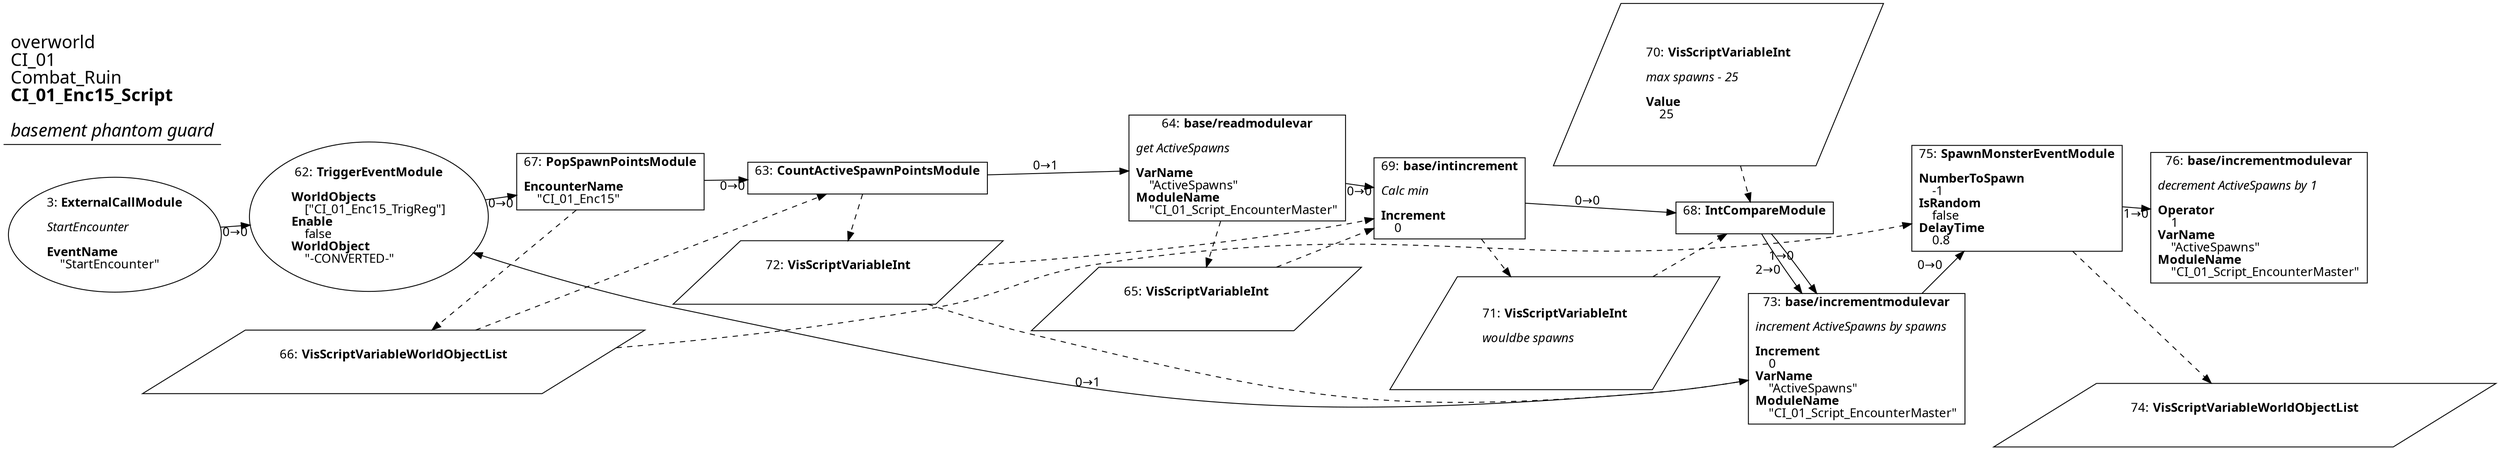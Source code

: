 digraph {
    layout = fdp;
    overlap = prism;
    sep = "+16";
    splines = spline;

    node [ shape = box ];

    graph [ fontname = "Segoe UI" ];
    node [ fontname = "Segoe UI" ];
    edge [ fontname = "Segoe UI" ];

    3 [ label = <3: <b>ExternalCallModule</b><br/><br/><i>StartEncounter<br align="left"/></i><br align="left"/><b>EventName</b><br align="left"/>    &quot;StartEncounter&quot;<br align="left"/>> ];
    3 [ shape = oval ]
    3 [ pos = "-0.328,0.078!" ];
    3 -> 62 [ label = "0→0" ];

    62 [ label = <62: <b>TriggerEventModule</b><br/><br/><b>WorldObjects</b><br align="left"/>    [&quot;CI_01_Enc15_TrigReg&quot;]<br align="left"/><b>Enable</b><br align="left"/>    false<br align="left"/><b>WorldObject</b><br align="left"/>    &quot;-CONVERTED-&quot;<br align="left"/>> ];
    62 [ shape = oval ]
    62 [ pos = "-0.062000003,0.07700001!" ];
    62 -> 67 [ label = "0→0" ];

    63 [ label = <63: <b>CountActiveSpawnPointsModule</b><br/><br/>> ];
    63 [ pos = "0.51500005,0.079!" ];
    63 -> 64 [ label = "0→1" ];
    66 -> 63 [ style = dashed ];
    63 -> 72 [ style = dashed ];

    64 [ label = <64: <b>base/readmodulevar</b><br/><br/><i>get ActiveSpawns<br align="left"/></i><br align="left"/><b>VarName</b><br align="left"/>    &quot;ActiveSpawns&quot;<br align="left"/><b>ModuleName</b><br align="left"/>    &quot;CI_01_Script_EncounterMaster&quot;<br align="left"/>> ];
    64 [ pos = "0.78700006,0.080000006!" ];
    64 -> 69 [ label = "0→0" ];
    64 -> 65 [ style = dashed ];

    65 [ label = <65: <b>VisScriptVariableInt</b><br/><br/>> ];
    65 [ shape = parallelogram ]
    65 [ pos = "0.78800005,-0.052!" ];

    66 [ label = <66: <b>VisScriptVariableWorldObjectList</b><br/><br/>> ];
    66 [ shape = parallelogram ]
    66 [ pos = "0.24300002,-0.05!" ];

    67 [ label = <67: <b>PopSpawnPointsModule</b><br/><br/><b>EncounterName</b><br align="left"/>    &quot;CI_01_Enc15&quot;<br align="left"/>> ];
    67 [ pos = "0.24200001,0.079!" ];
    67 -> 63 [ label = "0→0" ];
    67 -> 66 [ style = dashed ];

    68 [ label = <68: <b>IntCompareModule</b><br/><br/>> ];
    68 [ pos = "1.2390001,0.080000006!" ];
    68 -> 73 [ label = "1→0" ];
    68 -> 73 [ label = "2→0" ];
    70 -> 68 [ style = dashed ];
    71 -> 68 [ style = dashed ];

    69 [ label = <69: <b>base/intincrement</b><br/><br/><i>Calc min<br align="left"/></i><br align="left"/><b>Increment</b><br align="left"/>    0<br align="left"/>> ];
    69 [ pos = "1.031,0.080000006!" ];
    69 -> 68 [ label = "0→0" ];
    69 -> 71 [ style = dashed ];
    72 -> 69 [ style = dashed ];
    65 -> 69 [ style = dashed ];

    70 [ label = <70: <b>VisScriptVariableInt</b><br/><br/><i>max spawns - 25<br align="left"/></i><br align="left"/><b>Value</b><br align="left"/>    25<br align="left"/>> ];
    70 [ shape = parallelogram ]
    70 [ pos = "1.235,0.13700001!" ];

    71 [ label = <71: <b>VisScriptVariableInt</b><br/><br/><i>wouldbe spawns<br align="left"/></i><br align="left"/>> ];
    71 [ shape = parallelogram ]
    71 [ pos = "1.0350001,-0.066!" ];

    72 [ label = <72: <b>VisScriptVariableInt</b><br/><br/>> ];
    72 [ shape = parallelogram ]
    72 [ pos = "0.52500004,-0.025!" ];

    73 [ label = <73: <b>base/incrementmodulevar</b><br/><br/><i>increment ActiveSpawns by spawns<br align="left"/></i><br align="left"/><b>Increment</b><br align="left"/>    0<br align="left"/><b>VarName</b><br align="left"/>    &quot;ActiveSpawns&quot;<br align="left"/><b>ModuleName</b><br align="left"/>    &quot;CI_01_Script_EncounterMaster&quot;<br align="left"/>> ];
    73 [ pos = "1.4210001,-0.11000001!" ];
    73 -> 75 [ label = "0→0" ];
    73 -> 62 [ label = "0→1" ];
    72 -> 73 [ style = dashed ];

    74 [ label = <74: <b>VisScriptVariableWorldObjectList</b><br/><br/>> ];
    74 [ shape = parallelogram ]
    74 [ pos = "1.6840001,-0.149!" ];

    75 [ label = <75: <b>SpawnMonsterEventModule</b><br/><br/><b>NumberToSpawn</b><br align="left"/>    -1<br align="left"/><b>IsRandom</b><br align="left"/>    false<br align="left"/><b>DelayTime</b><br align="left"/>    0.8<br align="left"/>> ];
    75 [ pos = "1.682,0.081!" ];
    75 -> 76 [ label = "1→0" ];
    75 -> 74 [ style = dashed ];
    66 -> 75 [ style = dashed ];

    76 [ label = <76: <b>base/incrementmodulevar</b><br/><br/><i>decrement ActiveSpawns by 1<br align="left"/></i><br align="left"/><b>Operator</b><br align="left"/>    1<br align="left"/><b>VarName</b><br align="left"/>    &quot;ActiveSpawns&quot;<br align="left"/><b>ModuleName</b><br align="left"/>    &quot;CI_01_Script_EncounterMaster&quot;<br align="left"/>> ];
    76 [ pos = "1.9700001,0.058000002!" ];

    title [ pos = "-0.32900003,0.13800001!" ];
    title [ shape = underline ];
    title [ label = <<font point-size="20">overworld<br align="left"/>CI_01<br align="left"/>Combat_Ruin<br align="left"/><b>CI_01_Enc15_Script</b><br align="left"/><br/><i>basement phantom guard</i><br align="left"/></font>> ];
}
